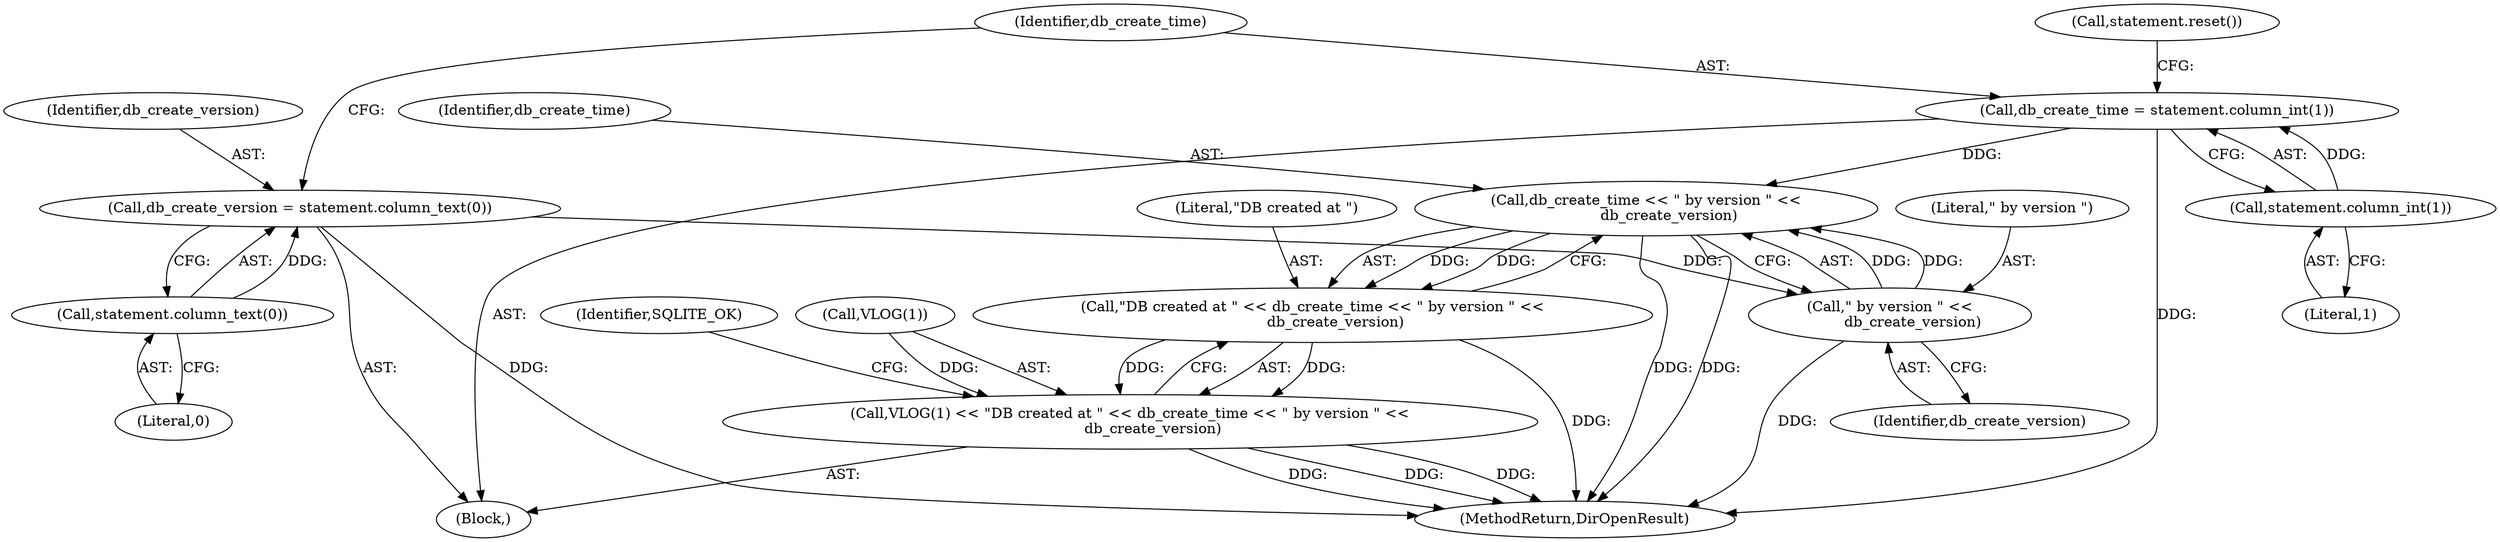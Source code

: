 digraph "0_Chrome_19190765882e272a6a2162c89acdb29110f7e3cf_20@API" {
"1000278" [label="(Call,db_create_time << \" by version \" <<\n          db_create_version)"];
"1000268" [label="(Call,db_create_time = statement.column_int(1))"];
"1000270" [label="(Call,statement.column_int(1))"];
"1000280" [label="(Call,\" by version \" <<\n          db_create_version)"];
"1000263" [label="(Call,db_create_version = statement.column_text(0))"];
"1000265" [label="(Call,statement.column_text(0))"];
"1000276" [label="(Call,\"DB created at \" << db_create_time << \" by version \" <<\n          db_create_version)"];
"1000273" [label="(Call,VLOG(1) << \"DB created at \" << db_create_time << \" by version \" <<\n          db_create_version)"];
"1000285" [label="(Identifier,SQLITE_OK)"];
"1000249" [label="(Block,)"];
"1000268" [label="(Call,db_create_time = statement.column_int(1))"];
"1000265" [label="(Call,statement.column_text(0))"];
"1000274" [label="(Call,VLOG(1))"];
"1000277" [label="(Literal,\"DB created at \")"];
"1000279" [label="(Identifier,db_create_time)"];
"1000278" [label="(Call,db_create_time << \" by version \" <<\n          db_create_version)"];
"1000264" [label="(Identifier,db_create_version)"];
"1000266" [label="(Literal,0)"];
"1000270" [label="(Call,statement.column_int(1))"];
"1000276" [label="(Call,\"DB created at \" << db_create_time << \" by version \" <<\n          db_create_version)"];
"1000281" [label="(Literal,\" by version \")"];
"1000272" [label="(Call,statement.reset())"];
"1000263" [label="(Call,db_create_version = statement.column_text(0))"];
"1000269" [label="(Identifier,db_create_time)"];
"1000282" [label="(Identifier,db_create_version)"];
"1000294" [label="(MethodReturn,DirOpenResult)"];
"1000273" [label="(Call,VLOG(1) << \"DB created at \" << db_create_time << \" by version \" <<\n          db_create_version)"];
"1000280" [label="(Call,\" by version \" <<\n          db_create_version)"];
"1000271" [label="(Literal,1)"];
"1000278" -> "1000276"  [label="AST: "];
"1000278" -> "1000280"  [label="CFG: "];
"1000279" -> "1000278"  [label="AST: "];
"1000280" -> "1000278"  [label="AST: "];
"1000276" -> "1000278"  [label="CFG: "];
"1000278" -> "1000294"  [label="DDG: "];
"1000278" -> "1000294"  [label="DDG: "];
"1000278" -> "1000276"  [label="DDG: "];
"1000278" -> "1000276"  [label="DDG: "];
"1000268" -> "1000278"  [label="DDG: "];
"1000280" -> "1000278"  [label="DDG: "];
"1000280" -> "1000278"  [label="DDG: "];
"1000268" -> "1000249"  [label="AST: "];
"1000268" -> "1000270"  [label="CFG: "];
"1000269" -> "1000268"  [label="AST: "];
"1000270" -> "1000268"  [label="AST: "];
"1000272" -> "1000268"  [label="CFG: "];
"1000268" -> "1000294"  [label="DDG: "];
"1000270" -> "1000268"  [label="DDG: "];
"1000270" -> "1000271"  [label="CFG: "];
"1000271" -> "1000270"  [label="AST: "];
"1000280" -> "1000282"  [label="CFG: "];
"1000281" -> "1000280"  [label="AST: "];
"1000282" -> "1000280"  [label="AST: "];
"1000280" -> "1000294"  [label="DDG: "];
"1000263" -> "1000280"  [label="DDG: "];
"1000263" -> "1000249"  [label="AST: "];
"1000263" -> "1000265"  [label="CFG: "];
"1000264" -> "1000263"  [label="AST: "];
"1000265" -> "1000263"  [label="AST: "];
"1000269" -> "1000263"  [label="CFG: "];
"1000263" -> "1000294"  [label="DDG: "];
"1000265" -> "1000263"  [label="DDG: "];
"1000265" -> "1000266"  [label="CFG: "];
"1000266" -> "1000265"  [label="AST: "];
"1000276" -> "1000273"  [label="AST: "];
"1000277" -> "1000276"  [label="AST: "];
"1000273" -> "1000276"  [label="CFG: "];
"1000276" -> "1000294"  [label="DDG: "];
"1000276" -> "1000273"  [label="DDG: "];
"1000276" -> "1000273"  [label="DDG: "];
"1000273" -> "1000249"  [label="AST: "];
"1000274" -> "1000273"  [label="AST: "];
"1000285" -> "1000273"  [label="CFG: "];
"1000273" -> "1000294"  [label="DDG: "];
"1000273" -> "1000294"  [label="DDG: "];
"1000273" -> "1000294"  [label="DDG: "];
"1000274" -> "1000273"  [label="DDG: "];
}
